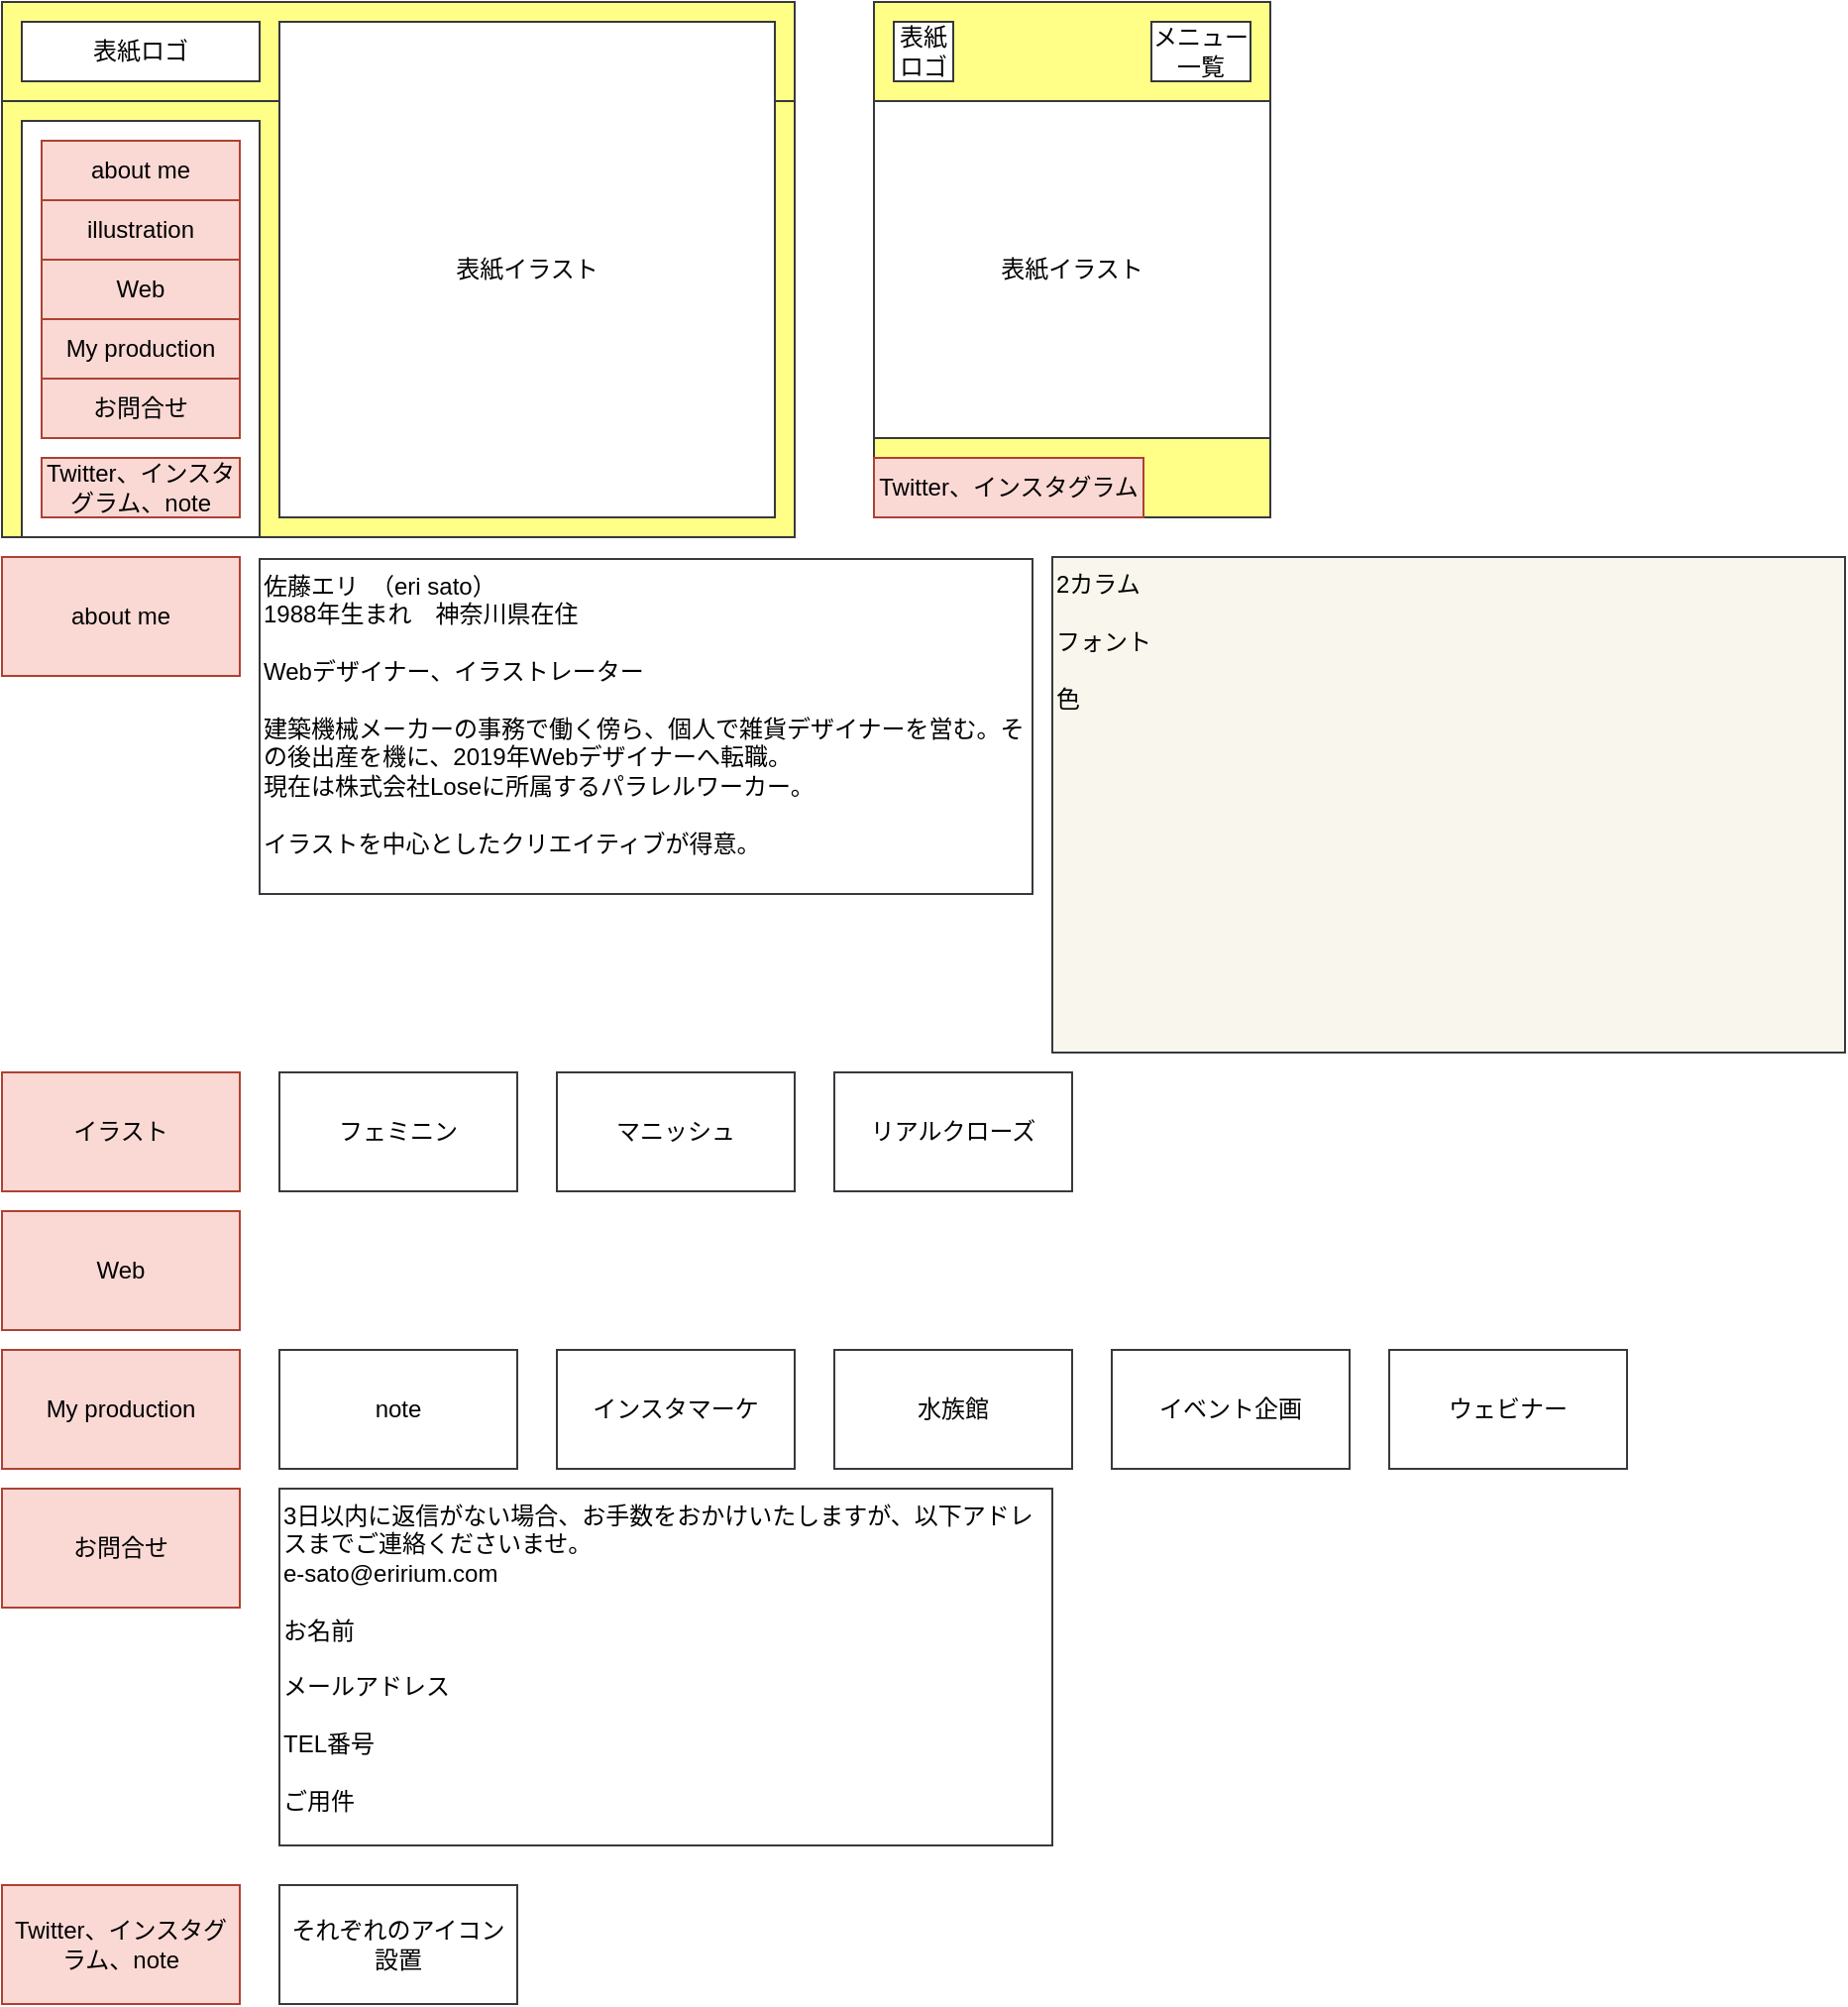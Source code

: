 <mxfile version="13.1.3">
    <diagram id="6hGFLwfOUW9BJ-s0fimq" name="Page-1">
        <mxGraphModel dx="968" dy="645" grid="1" gridSize="10" guides="1" tooltips="1" connect="1" arrows="1" fold="1" page="1" pageScale="1" pageWidth="827" pageHeight="1169" background="#FFFFFF" math="0" shadow="0">
            <root>
                <mxCell id="0"/>
                <mxCell id="1" parent="0"/>
                <mxCell id="9" value="&lt;font color=&quot;#000000&quot;&gt;ヘッダー&lt;/font&gt;" style="rounded=0;whiteSpace=wrap;html=1;fillColor=#ffff88;strokeColor=#36393d;" vertex="1" parent="1">
                    <mxGeometry x="40" y="70" width="400" height="50" as="geometry"/>
                </mxCell>
                <mxCell id="2" value="&lt;font color=&quot;#000000&quot;&gt;ベースページ&lt;/font&gt;" style="rounded=0;whiteSpace=wrap;html=1;fillColor=#ffff88;strokeColor=#36393d;" parent="1" vertex="1">
                    <mxGeometry x="40" y="120" width="400" height="220" as="geometry"/>
                </mxCell>
                <mxCell id="3" value="&lt;font color=&quot;#000000&quot;&gt;イラスト&lt;/font&gt;" style="rounded=0;whiteSpace=wrap;html=1;fillColor=#fad9d5;strokeColor=#ae4132;" parent="1" vertex="1">
                    <mxGeometry x="40" y="610" width="120" height="60" as="geometry"/>
                </mxCell>
                <mxCell id="4" value="&lt;font color=&quot;#000000&quot;&gt;Web&lt;/font&gt;" style="rounded=0;whiteSpace=wrap;html=1;fillColor=#fad9d5;strokeColor=#ae4132;" parent="1" vertex="1">
                    <mxGeometry x="40" y="680" width="120" height="60" as="geometry"/>
                </mxCell>
                <mxCell id="5" value="&lt;font color=&quot;#000000&quot;&gt;about me&lt;/font&gt;" style="rounded=0;whiteSpace=wrap;html=1;fillColor=#fad9d5;strokeColor=#ae4132;" parent="1" vertex="1">
                    <mxGeometry x="40" y="350" width="120" height="60" as="geometry"/>
                </mxCell>
                <mxCell id="6" value="&lt;font color=&quot;#000000&quot;&gt;表紙イラスト&lt;/font&gt;" style="rounded=0;whiteSpace=wrap;html=1;fillColor=#FFFFFF;strokeColor=#36393d;" vertex="1" parent="1">
                    <mxGeometry x="180" y="80" width="250" height="250" as="geometry"/>
                </mxCell>
                <mxCell id="7" value="&lt;font color=&quot;#000000&quot;&gt;表紙ロゴ&lt;/font&gt;" style="rounded=0;whiteSpace=wrap;html=1;fillColor=#FFFFFF;strokeColor=#36393d;" vertex="1" parent="1">
                    <mxGeometry x="50" y="80" width="120" height="30" as="geometry"/>
                </mxCell>
                <mxCell id="8" value="&lt;font color=&quot;#000000&quot;&gt;佐藤エリ　（eri sato）&lt;br&gt;1988年生まれ　神奈川県在住&lt;br&gt;&lt;br&gt;Webデザイナー、イラストレーター&lt;br&gt;&lt;br&gt;建築機械メーカーの事務で働く傍ら、個人で雑貨デザイナーを営む。その後出産を機に、2019年Webデザイナーへ転職。&lt;br&gt;現在は株式会社Loseに所属するパラレルワーカー。&lt;br&gt;&lt;br&gt;イラストを中心としたクリエイティブが得意。&lt;br&gt;&lt;br&gt;&lt;/font&gt;" style="rounded=0;whiteSpace=wrap;html=1;fillColor=#FFFFFF;strokeColor=#36393d;align=left;verticalAlign=top;" vertex="1" parent="1">
                    <mxGeometry x="170" y="351" width="390" height="169" as="geometry"/>
                </mxCell>
                <mxCell id="10" value="&lt;font color=&quot;#000000&quot;&gt;メニュー一覧&lt;/font&gt;" style="rounded=0;whiteSpace=wrap;html=1;fillColor=#FFFFFF;strokeColor=#36393d;" vertex="1" parent="1">
                    <mxGeometry x="50" y="130" width="120" height="210" as="geometry"/>
                </mxCell>
                <mxCell id="12" value="&lt;font color=&quot;#000000&quot;&gt;2カラム&lt;br&gt;&lt;br&gt;フォント&lt;br&gt;&lt;br&gt;色&lt;br&gt;&lt;br&gt;&lt;br&gt;&lt;/font&gt;" style="rounded=0;whiteSpace=wrap;html=1;fillColor=#f9f7ed;strokeColor=#36393d;align=left;verticalAlign=top;" vertex="1" parent="1">
                    <mxGeometry x="570" y="350" width="400" height="250" as="geometry"/>
                </mxCell>
                <mxCell id="14" value="&lt;font color=&quot;#000000&quot;&gt;フェミニン&lt;/font&gt;" style="rounded=0;whiteSpace=wrap;html=1;fillColor=#FFFFFF;strokeColor=#36393d;" vertex="1" parent="1">
                    <mxGeometry x="180" y="610" width="120" height="60" as="geometry"/>
                </mxCell>
                <mxCell id="15" value="&lt;font color=&quot;#000000&quot;&gt;マニッシュ&lt;/font&gt;" style="rounded=0;whiteSpace=wrap;html=1;fillColor=#FFFFFF;strokeColor=#36393d;" vertex="1" parent="1">
                    <mxGeometry x="320" y="610" width="120" height="60" as="geometry"/>
                </mxCell>
                <mxCell id="16" value="&lt;font color=&quot;#000000&quot;&gt;リアルクローズ&lt;/font&gt;" style="rounded=0;whiteSpace=wrap;html=1;fillColor=#FFFFFF;strokeColor=#36393d;" vertex="1" parent="1">
                    <mxGeometry x="460" y="610" width="120" height="60" as="geometry"/>
                </mxCell>
                <mxCell id="19" value="&lt;font color=&quot;#000000&quot;&gt;Twitter、インスタグラム、note&lt;/font&gt;" style="rounded=0;whiteSpace=wrap;html=1;fillColor=#fad9d5;strokeColor=#ae4132;" vertex="1" parent="1">
                    <mxGeometry x="60" y="300" width="100" height="30" as="geometry"/>
                </mxCell>
                <mxCell id="21" value="&lt;font color=&quot;#000000&quot;&gt;お問合せ&lt;/font&gt;" style="rounded=0;whiteSpace=wrap;html=1;fillColor=#fad9d5;strokeColor=#ae4132;" vertex="1" parent="1">
                    <mxGeometry x="60" y="260" width="100" height="30" as="geometry"/>
                </mxCell>
                <mxCell id="22" value="&lt;font color=&quot;#000000&quot;&gt;about me&lt;br&gt;&lt;/font&gt;" style="rounded=0;whiteSpace=wrap;html=1;fillColor=#fad9d5;strokeColor=#ae4132;" vertex="1" parent="1">
                    <mxGeometry x="60" y="140" width="100" height="30" as="geometry"/>
                </mxCell>
                <mxCell id="23" value="&lt;font color=&quot;#000000&quot;&gt;illustration&lt;br&gt;&lt;/font&gt;" style="rounded=0;whiteSpace=wrap;html=1;fillColor=#fad9d5;strokeColor=#ae4132;" vertex="1" parent="1">
                    <mxGeometry x="60" y="170" width="100" height="30" as="geometry"/>
                </mxCell>
                <mxCell id="25" value="&lt;font color=&quot;#000000&quot;&gt;My production&lt;br&gt;&lt;/font&gt;" style="rounded=0;whiteSpace=wrap;html=1;fillColor=#fad9d5;strokeColor=#ae4132;" vertex="1" parent="1">
                    <mxGeometry x="60" y="230" width="100" height="30" as="geometry"/>
                </mxCell>
                <mxCell id="26" value="&lt;font color=&quot;#000000&quot;&gt;Web&lt;br&gt;&lt;/font&gt;" style="rounded=0;whiteSpace=wrap;html=1;fillColor=#fad9d5;strokeColor=#ae4132;" vertex="1" parent="1">
                    <mxGeometry x="60" y="200" width="100" height="30" as="geometry"/>
                </mxCell>
                <mxCell id="27" value="&lt;font color=&quot;#000000&quot;&gt;ベースページ&lt;/font&gt;" style="rounded=0;whiteSpace=wrap;html=1;fillColor=#ffff88;strokeColor=#36393d;" vertex="1" parent="1">
                    <mxGeometry x="480" y="70" width="200" height="260" as="geometry"/>
                </mxCell>
                <mxCell id="28" value="&lt;font color=&quot;#000000&quot;&gt;表紙ロゴ&lt;/font&gt;" style="rounded=0;whiteSpace=wrap;html=1;fillColor=#FFFFFF;strokeColor=#36393d;" vertex="1" parent="1">
                    <mxGeometry x="490" y="80" width="30" height="30" as="geometry"/>
                </mxCell>
                <mxCell id="29" value="&lt;font color=&quot;#000000&quot;&gt;Twitter、インスタグラム&lt;/font&gt;" style="rounded=0;whiteSpace=wrap;html=1;fillColor=#fad9d5;strokeColor=#ae4132;" vertex="1" parent="1">
                    <mxGeometry x="480" y="300" width="136" height="30" as="geometry"/>
                </mxCell>
                <mxCell id="30" value="&lt;font color=&quot;#000000&quot;&gt;メニュー一覧&lt;/font&gt;" style="rounded=0;whiteSpace=wrap;html=1;fillColor=#FFFFFF;strokeColor=#36393d;" vertex="1" parent="1">
                    <mxGeometry x="620" y="80" width="50" height="30" as="geometry"/>
                </mxCell>
                <mxCell id="31" value="&lt;font color=&quot;#000000&quot;&gt;表紙イラスト&lt;/font&gt;" style="rounded=0;whiteSpace=wrap;html=1;fillColor=#FFFFFF;strokeColor=#36393d;" vertex="1" parent="1">
                    <mxGeometry x="480" y="120" width="200" height="170" as="geometry"/>
                </mxCell>
                <mxCell id="32" value="&lt;span style=&quot;color: rgb(0 , 0 , 0)&quot;&gt;My production&lt;/span&gt;" style="rounded=0;whiteSpace=wrap;html=1;fillColor=#fad9d5;strokeColor=#ae4132;" vertex="1" parent="1">
                    <mxGeometry x="40" y="750" width="120" height="60" as="geometry"/>
                </mxCell>
                <mxCell id="33" value="&lt;font color=&quot;#000000&quot;&gt;note&lt;/font&gt;" style="rounded=0;whiteSpace=wrap;html=1;fillColor=#FFFFFF;strokeColor=#36393d;" vertex="1" parent="1">
                    <mxGeometry x="180" y="750" width="120" height="60" as="geometry"/>
                </mxCell>
                <mxCell id="34" value="&lt;font color=&quot;#000000&quot;&gt;インスタマーケ&lt;br&gt;&lt;/font&gt;" style="rounded=0;whiteSpace=wrap;html=1;fillColor=#FFFFFF;strokeColor=#36393d;" vertex="1" parent="1">
                    <mxGeometry x="320" y="750" width="120" height="60" as="geometry"/>
                </mxCell>
                <mxCell id="35" value="&lt;font color=&quot;#000000&quot;&gt;イベント企画&lt;br&gt;&lt;/font&gt;" style="rounded=0;whiteSpace=wrap;html=1;fillColor=#FFFFFF;strokeColor=#36393d;" vertex="1" parent="1">
                    <mxGeometry x="600" y="750" width="120" height="60" as="geometry"/>
                </mxCell>
                <mxCell id="36" value="&lt;font color=&quot;#000000&quot;&gt;ウェビナー&lt;br&gt;&lt;/font&gt;" style="rounded=0;whiteSpace=wrap;html=1;fillColor=#FFFFFF;strokeColor=#36393d;" vertex="1" parent="1">
                    <mxGeometry x="740" y="750" width="120" height="60" as="geometry"/>
                </mxCell>
                <mxCell id="38" value="&lt;span style=&quot;color: rgb(0 , 0 , 0)&quot;&gt;お問合せ&lt;/span&gt;" style="rounded=0;whiteSpace=wrap;html=1;fillColor=#fad9d5;strokeColor=#ae4132;" vertex="1" parent="1">
                    <mxGeometry x="40" y="820" width="120" height="60" as="geometry"/>
                </mxCell>
                <mxCell id="40" value="&lt;font color=&quot;#000000&quot;&gt;3日以内に返信がない場合、お手数をおかけいたしますが、以下アドレスまでご連絡くださいませ。&lt;br&gt;e-sato@eririum.com&lt;br&gt;&lt;br&gt;お名前&lt;br&gt;&lt;br&gt;メールアドレス&lt;br&gt;&lt;br&gt;TEL番号&lt;br&gt;&lt;br&gt;ご用件&lt;br&gt;&lt;br&gt;&lt;br&gt;&lt;br&gt;&lt;/font&gt;" style="rounded=0;whiteSpace=wrap;html=1;fillColor=#FFFFFF;strokeColor=#36393d;align=left;verticalAlign=top;" vertex="1" parent="1">
                    <mxGeometry x="180" y="820" width="390" height="180" as="geometry"/>
                </mxCell>
                <mxCell id="41" value="&lt;font color=&quot;#080808&quot;&gt;水族館&lt;/font&gt;" style="rounded=0;whiteSpace=wrap;html=1;fillColor=#FFFFFF;strokeColor=#36393d;" vertex="1" parent="1">
                    <mxGeometry x="460" y="750" width="120" height="60" as="geometry"/>
                </mxCell>
                <mxCell id="42" value="&lt;font color=&quot;#000000&quot;&gt;Twitter、インスタグラム、note&lt;/font&gt;" style="rounded=0;whiteSpace=wrap;html=1;fillColor=#fad9d5;strokeColor=#ae4132;" vertex="1" parent="1">
                    <mxGeometry x="40" y="1020" width="120" height="60" as="geometry"/>
                </mxCell>
                <mxCell id="43" value="&lt;font color=&quot;#000000&quot;&gt;それぞれのアイコン設置&lt;/font&gt;" style="rounded=0;whiteSpace=wrap;html=1;fillColor=#FFFFFF;strokeColor=#36393d;" vertex="1" parent="1">
                    <mxGeometry x="180" y="1020" width="120" height="60" as="geometry"/>
                </mxCell>
            </root>
        </mxGraphModel>
    </diagram>
</mxfile>